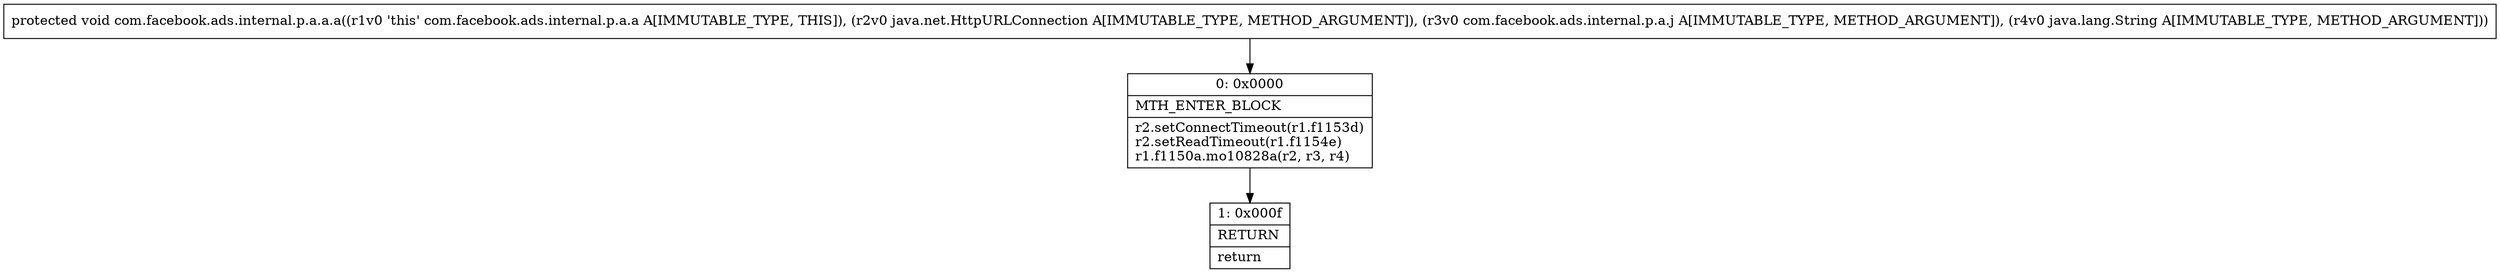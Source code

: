 digraph "CFG forcom.facebook.ads.internal.p.a.a.a(Ljava\/net\/HttpURLConnection;Lcom\/facebook\/ads\/internal\/p\/a\/j;Ljava\/lang\/String;)V" {
Node_0 [shape=record,label="{0\:\ 0x0000|MTH_ENTER_BLOCK\l|r2.setConnectTimeout(r1.f1153d)\lr2.setReadTimeout(r1.f1154e)\lr1.f1150a.mo10828a(r2, r3, r4)\l}"];
Node_1 [shape=record,label="{1\:\ 0x000f|RETURN\l|return\l}"];
MethodNode[shape=record,label="{protected void com.facebook.ads.internal.p.a.a.a((r1v0 'this' com.facebook.ads.internal.p.a.a A[IMMUTABLE_TYPE, THIS]), (r2v0 java.net.HttpURLConnection A[IMMUTABLE_TYPE, METHOD_ARGUMENT]), (r3v0 com.facebook.ads.internal.p.a.j A[IMMUTABLE_TYPE, METHOD_ARGUMENT]), (r4v0 java.lang.String A[IMMUTABLE_TYPE, METHOD_ARGUMENT])) }"];
MethodNode -> Node_0;
Node_0 -> Node_1;
}

